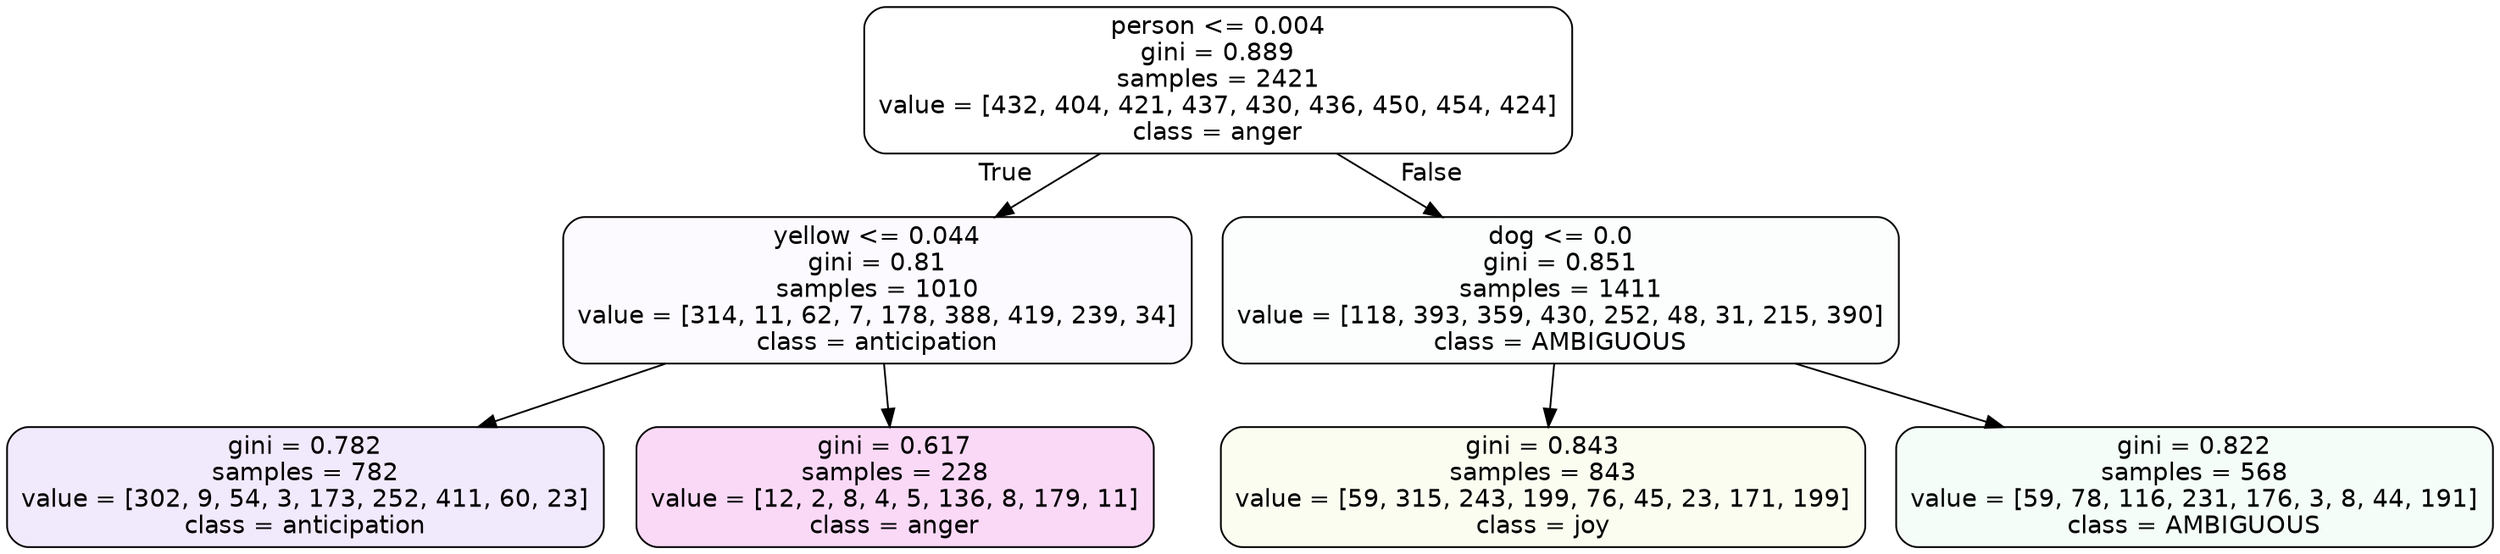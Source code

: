 digraph Tree {
node [shape=box, style="filled, rounded", color="black", fontname=helvetica] ;
edge [fontname=helvetica] ;
0 [label="person <= 0.004\ngini = 0.889\nsamples = 2421\nvalue = [432, 404, 421, 437, 430, 436, 450, 454, 424]\nclass = anger", fillcolor="#e539d700"] ;
1 [label="yellow <= 0.044\ngini = 0.81\nsamples = 1010\nvalue = [314, 11, 62, 7, 178, 388, 419, 239, 34]\nclass = anticipation", fillcolor="#8139e506"] ;
0 -> 1 [labeldistance=2.5, labelangle=45, headlabel="True"] ;
2 [label="gini = 0.782\nsamples = 782\nvalue = [302, 9, 54, 3, 173, 252, 411, 60, 23]\nclass = anticipation", fillcolor="#8139e51c"] ;
1 -> 2 ;
3 [label="gini = 0.617\nsamples = 228\nvalue = [12, 2, 8, 4, 5, 136, 8, 179, 11]\nclass = anger", fillcolor="#e539d730"] ;
1 -> 3 ;
4 [label="dog <= 0.0\ngini = 0.851\nsamples = 1411\nvalue = [118, 393, 359, 430, 252, 48, 31, 215, 390]\nclass = AMBIGUOUS", fillcolor="#39e58105"] ;
0 -> 4 [labeldistance=2.5, labelangle=-45, headlabel="False"] ;
5 [label="gini = 0.843\nsamples = 843\nvalue = [59, 315, 243, 199, 76, 45, 23, 171, 199]\nclass = joy", fillcolor="#d7e53911"] ;
4 -> 5 ;
6 [label="gini = 0.822\nsamples = 568\nvalue = [59, 78, 116, 231, 176, 3, 8, 44, 191]\nclass = AMBIGUOUS", fillcolor="#39e5810e"] ;
4 -> 6 ;
}